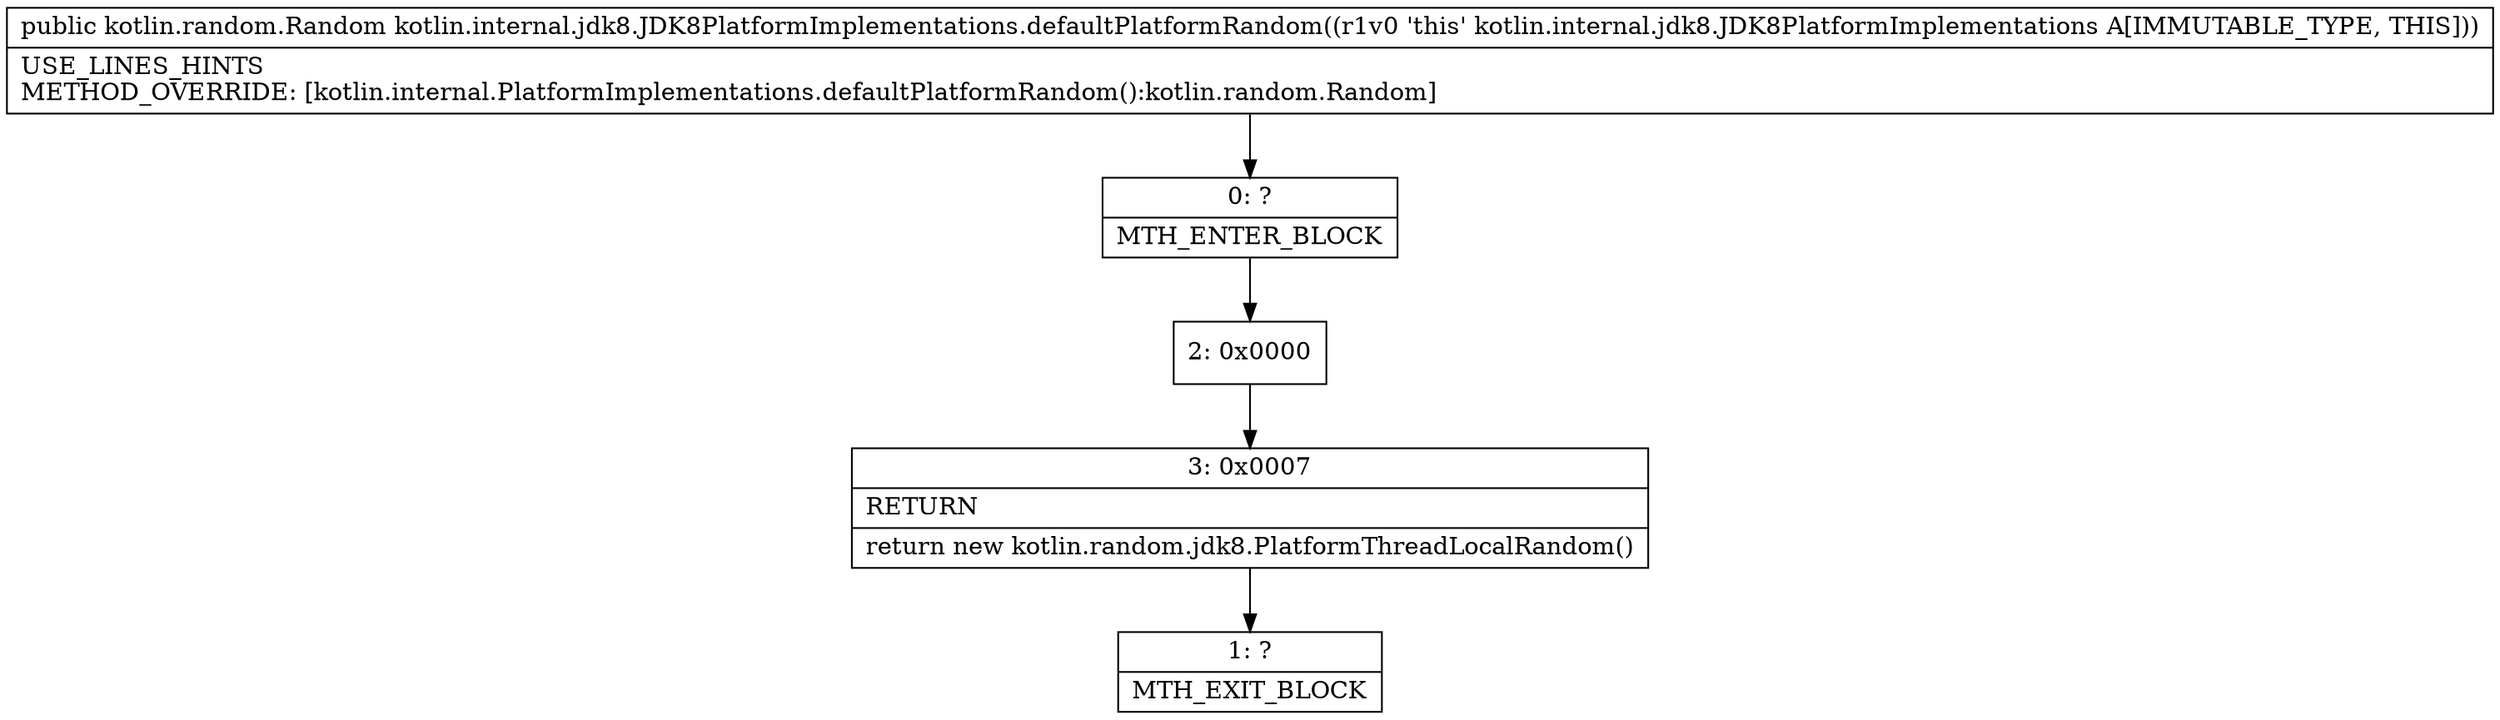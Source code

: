 digraph "CFG forkotlin.internal.jdk8.JDK8PlatformImplementations.defaultPlatformRandom()Lkotlin\/random\/Random;" {
Node_0 [shape=record,label="{0\:\ ?|MTH_ENTER_BLOCK\l}"];
Node_2 [shape=record,label="{2\:\ 0x0000}"];
Node_3 [shape=record,label="{3\:\ 0x0007|RETURN\l|return new kotlin.random.jdk8.PlatformThreadLocalRandom()\l}"];
Node_1 [shape=record,label="{1\:\ ?|MTH_EXIT_BLOCK\l}"];
MethodNode[shape=record,label="{public kotlin.random.Random kotlin.internal.jdk8.JDK8PlatformImplementations.defaultPlatformRandom((r1v0 'this' kotlin.internal.jdk8.JDK8PlatformImplementations A[IMMUTABLE_TYPE, THIS]))  | USE_LINES_HINTS\lMETHOD_OVERRIDE: [kotlin.internal.PlatformImplementations.defaultPlatformRandom():kotlin.random.Random]\l}"];
MethodNode -> Node_0;Node_0 -> Node_2;
Node_2 -> Node_3;
Node_3 -> Node_1;
}

